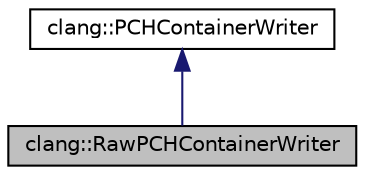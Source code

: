 digraph "clang::RawPCHContainerWriter"
{
 // LATEX_PDF_SIZE
  bgcolor="transparent";
  edge [fontname="Helvetica",fontsize="10",labelfontname="Helvetica",labelfontsize="10"];
  node [fontname="Helvetica",fontsize="10",shape=record];
  Node1 [label="clang::RawPCHContainerWriter",height=0.2,width=0.4,color="black", fillcolor="grey75", style="filled", fontcolor="black",tooltip="Implements write operations for a raw pass-through PCH container."];
  Node2 -> Node1 [dir="back",color="midnightblue",fontsize="10",style="solid",fontname="Helvetica"];
  Node2 [label="clang::PCHContainerWriter",height=0.2,width=0.4,color="black",URL="$classclang_1_1PCHContainerWriter.html",tooltip="This abstract interface provides operations for creating containers for serialized ASTs (precompiled ..."];
}
